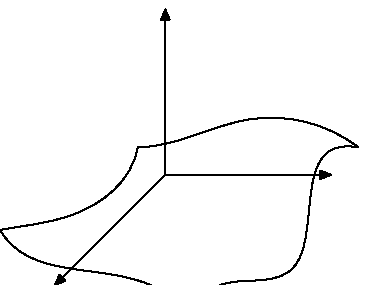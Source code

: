 verbatimtex
%&latex
\documentclass{article}
\begin{document}
\footnotesize
etex

def pi = 3.141 enddef;

vardef sin( expr x ) = sind( 180/pi*x ) enddef;
vardef cos( expr x ) = cosd( 180/pi*x ) enddef;


vardef p( expr x, y, z )= (y-0.7*x,z-0.7*x) enddef;

u:=0.7cm;

beginfig(1);

pair shift;
shift := (2.5u,2.5u);

pair A, B, C, D;
pair M, N, O, P;

A := (0,0);
B := (4u,0);
C := B shifted shift;
D := A shifted shift;

%draw A--B--C--D--cycle;

M := 2/3[A,B];
N := 1/2[B,C];
O := 1/2[C,D];
P := 1/2[D,A];

A := A shifted (0,u);
M := M shifted (0,0.5);
N := N shifted (0,-u);
O := O shifted (0,.5u);

draw A{dir -60}..M..B{dir 60};
draw B{dir 20}..N..C{ dir -10};
draw C..O..D{dir 180};
draw A{dir 10}..P..D{dir 80};


drawarrow (3u,2u)--(3u,5u);
drawarrow (3u,2u)--(3u,2u) shifted (-2u,-2u);
drawarrow (3u,2u)--(3u,2u) shifted (3u,0);

%%%%%%%%%%%%%%%%%%%%%%%%%%%%%%%%%%%%%%%%%%%%%%%


pair shift;
shift := (-4u,0);
drawarrow (0,0) shifted shift--(3u,0) shifted shift;
drawarrow (0,0) shifted shift--(0,3u) shifted shift;



endfig;
end